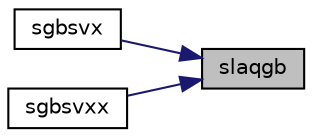 digraph "slaqgb"
{
 // LATEX_PDF_SIZE
  edge [fontname="Helvetica",fontsize="10",labelfontname="Helvetica",labelfontsize="10"];
  node [fontname="Helvetica",fontsize="10",shape=record];
  rankdir="RL";
  Node1 [label="slaqgb",height=0.2,width=0.4,color="black", fillcolor="grey75", style="filled", fontcolor="black",tooltip="SLAQGB scales a general band matrix, using row and column scaling factors computed by sgbequ."];
  Node1 -> Node2 [dir="back",color="midnightblue",fontsize="10",style="solid",fontname="Helvetica"];
  Node2 [label="sgbsvx",height=0.2,width=0.4,color="black", fillcolor="white", style="filled",URL="$sgbsvx_8f.html#ae509be897c5d8dc6885d2b5f13ec2e4a",tooltip="SGBSVX computes the solution to system of linear equations A * X = B for GB matrices"];
  Node1 -> Node3 [dir="back",color="midnightblue",fontsize="10",style="solid",fontname="Helvetica"];
  Node3 [label="sgbsvxx",height=0.2,width=0.4,color="black", fillcolor="white", style="filled",URL="$sgbsvxx_8f.html#ab7b2d018021516f6f0b0f4f6199f32ae",tooltip="SGBSVXX computes the solution to system of linear equations A * X = B for GB matrices"];
}
